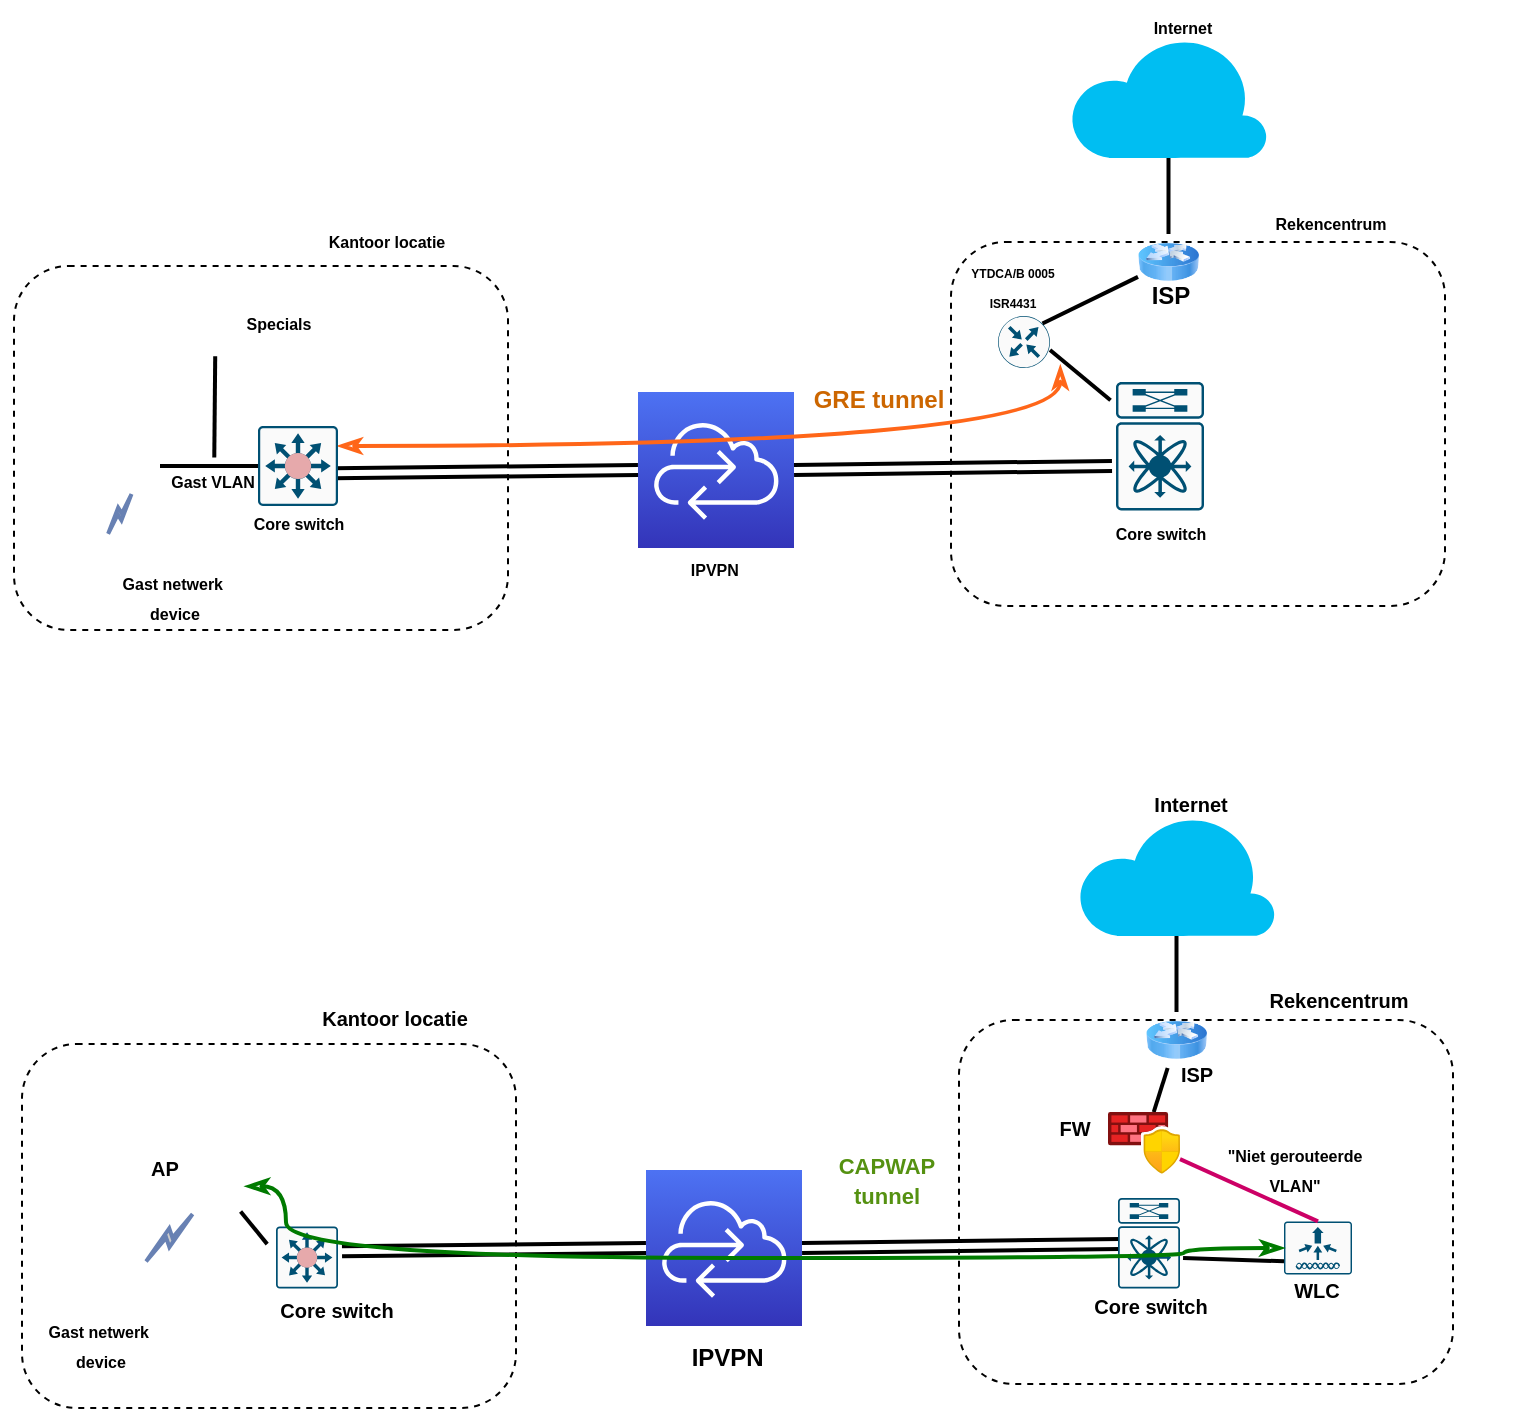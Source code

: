 <mxfile version="20.2.7" type="github">
  <diagram id="VM0ogiK-YN8mpaZoBhQb" name="Pagina-1">
    <mxGraphModel dx="813" dy="435" grid="0" gridSize="10" guides="1" tooltips="1" connect="1" arrows="1" fold="1" page="1" pageScale="1" pageWidth="1169" pageHeight="827" math="0" shadow="0">
      <root>
        <mxCell id="0" />
        <mxCell id="1" parent="0" />
        <mxCell id="9oH0NZ04z4cBZMcuwrg2-11" value="" style="rounded=1;whiteSpace=wrap;html=1;fillColor=none;dashed=1;" parent="1" vertex="1">
          <mxGeometry x="608.5" y="155" width="247" height="182" as="geometry" />
        </mxCell>
        <mxCell id="9oH0NZ04z4cBZMcuwrg2-9" value="" style="rounded=1;whiteSpace=wrap;html=1;fillColor=none;dashed=1;" parent="1" vertex="1">
          <mxGeometry x="140" y="167" width="247" height="182" as="geometry" />
        </mxCell>
        <mxCell id="9oH0NZ04z4cBZMcuwrg2-2" value="" style="shape=image;html=1;verticalAlign=top;verticalLabelPosition=bottom;labelBackgroundColor=#ffffff;imageAspect=0;aspect=fixed;image=https://cdn4.iconfinder.com/data/icons/for-your-interface-free-samples/128/Theatre-128.png" parent="1" vertex="1">
          <mxGeometry x="822" y="141" width="67" height="67" as="geometry" />
        </mxCell>
        <mxCell id="9oH0NZ04z4cBZMcuwrg2-3" value="" style="shape=image;html=1;verticalAlign=top;verticalLabelPosition=bottom;labelBackgroundColor=#ffffff;imageAspect=0;aspect=fixed;image=https://cdn1.iconfinder.com/data/icons/unicons-line-vol-1/24/building-128.png" parent="1" vertex="1">
          <mxGeometry x="133" y="142.5" width="45" height="45" as="geometry" />
        </mxCell>
        <mxCell id="9oH0NZ04z4cBZMcuwrg2-7" style="rounded=0;orthogonalLoop=1;jettySize=auto;html=1;exitX=1;exitY=0.5;exitDx=0;exitDy=0;exitPerimeter=0;shape=link;strokeWidth=2;" parent="1" source="9oH0NZ04z4cBZMcuwrg2-4" edge="1">
          <mxGeometry relative="1" as="geometry">
            <mxPoint x="551" y="269" as="sourcePoint" />
            <mxPoint x="689.0" y="266.95" as="targetPoint" />
          </mxGeometry>
        </mxCell>
        <mxCell id="9oH0NZ04z4cBZMcuwrg2-4" value="" style="sketch=0;points=[[0,0,0],[0.25,0,0],[0.5,0,0],[0.75,0,0],[1,0,0],[0,1,0],[0.25,1,0],[0.5,1,0],[0.75,1,0],[1,1,0],[0,0.25,0],[0,0.5,0],[0,0.75,0],[1,0.25,0],[1,0.5,0],[1,0.75,0]];outlineConnect=0;fontColor=#232F3E;gradientColor=#4D72F3;gradientDirection=north;fillColor=#3334B9;strokeColor=#ffffff;dashed=0;verticalLabelPosition=bottom;verticalAlign=top;align=center;html=1;fontSize=12;fontStyle=0;aspect=fixed;shape=mxgraph.aws4.resourceIcon;resIcon=mxgraph.aws4.cloud_control_api;" parent="1" vertex="1">
          <mxGeometry x="452" y="230" width="78" height="78" as="geometry" />
        </mxCell>
        <mxCell id="9oH0NZ04z4cBZMcuwrg2-6" style="rounded=0;orthogonalLoop=1;jettySize=auto;html=1;strokeWidth=2;shape=link;entryX=0;entryY=0.5;entryDx=0;entryDy=0;entryPerimeter=0;" parent="1" target="9oH0NZ04z4cBZMcuwrg2-4" edge="1">
          <mxGeometry relative="1" as="geometry">
            <mxPoint x="300" y="270.624" as="sourcePoint" />
            <mxPoint x="438" y="269.358" as="targetPoint" />
          </mxGeometry>
        </mxCell>
        <mxCell id="9oH0NZ04z4cBZMcuwrg2-8" value="" style="image;html=1;image=img/lib/clip_art/networking/Router_Icon_128x128.png" parent="1" vertex="1">
          <mxGeometry x="702" y="151" width="30.5" height="28" as="geometry" />
        </mxCell>
        <mxCell id="9oH0NZ04z4cBZMcuwrg2-21" style="edgeStyle=orthogonalEdgeStyle;curved=1;rounded=0;orthogonalLoop=1;jettySize=auto;html=1;exitX=1;exitY=0.25;exitDx=0;exitDy=0;exitPerimeter=0;entryX=1.198;entryY=0.952;entryDx=0;entryDy=0;entryPerimeter=0;endArrow=classicThin;endFill=0;strokeWidth=2;strokeColor=#FF6619;startArrow=classicThin;startFill=0;" parent="1" source="9oH0NZ04z4cBZMcuwrg2-10" target="9oH0NZ04z4cBZMcuwrg2-14" edge="1">
          <mxGeometry relative="1" as="geometry" />
        </mxCell>
        <mxCell id="9oH0NZ04z4cBZMcuwrg2-10" value="" style="sketch=0;points=[[0.015,0.015,0],[0.985,0.015,0],[0.985,0.985,0],[0.015,0.985,0],[0.25,0,0],[0.5,0,0],[0.75,0,0],[1,0.25,0],[1,0.5,0],[1,0.75,0],[0.75,1,0],[0.5,1,0],[0.25,1,0],[0,0.75,0],[0,0.5,0],[0,0.25,0]];verticalLabelPosition=bottom;html=1;verticalAlign=top;aspect=fixed;align=center;pointerEvents=1;shape=mxgraph.cisco19.rect;prIcon=secure_catalyst_switch_color2;fillColor=#FAFAFA;strokeColor=#005073;" parent="1" vertex="1">
          <mxGeometry x="262" y="247" width="40" height="40" as="geometry" />
        </mxCell>
        <mxCell id="9oH0NZ04z4cBZMcuwrg2-13" value="" style="sketch=0;points=[[0.015,0.015,0],[0.985,0.015,0],[0.985,0.985,0],[0.015,0.985,0],[0.25,0,0],[0.5,0,0],[0.75,0,0],[1,0.25,0],[1,0.5,0],[1,0.75,0],[0.75,1,0],[0.5,1,0],[0.25,1,0],[0,0.75,0],[0,0.5,0],[0,0.25,0]];verticalLabelPosition=bottom;html=1;verticalAlign=top;aspect=fixed;align=center;pointerEvents=1;shape=mxgraph.cisco19.rect;prIcon=nexus_7k;fillColor=#FAFAFA;strokeColor=#005073;dashed=1;" parent="1" vertex="1">
          <mxGeometry x="691" y="225" width="44" height="64.24" as="geometry" />
        </mxCell>
        <mxCell id="9oH0NZ04z4cBZMcuwrg2-14" value="" style="sketch=0;points=[[0.5,0,0],[1,0.5,0],[0.5,1,0],[0,0.5,0],[0.145,0.145,0],[0.856,0.145,0],[0.855,0.856,0],[0.145,0.855,0]];verticalLabelPosition=bottom;html=1;verticalAlign=top;aspect=fixed;align=center;pointerEvents=1;shape=mxgraph.cisco19.rect;prIcon=router;fillColor=#FAFAFA;strokeColor=#005073;dashed=1;" parent="1" vertex="1">
          <mxGeometry x="632" y="192" width="26" height="26" as="geometry" />
        </mxCell>
        <mxCell id="9oH0NZ04z4cBZMcuwrg2-15" value="" style="verticalLabelPosition=bottom;html=1;verticalAlign=top;align=center;strokeColor=none;fillColor=#00BEF2;shape=mxgraph.azure.cloud;dashed=1;" parent="1" vertex="1">
          <mxGeometry x="667.75" y="52" width="99" height="61" as="geometry" />
        </mxCell>
        <mxCell id="9oH0NZ04z4cBZMcuwrg2-18" value="" style="orthogonalLoop=1;jettySize=auto;html=1;rounded=0;strokeWidth=2;endArrow=none;endFill=0;entryX=-0.062;entryY=0.142;entryDx=0;entryDy=0;entryPerimeter=0;" parent="1" target="9oH0NZ04z4cBZMcuwrg2-13" edge="1">
          <mxGeometry width="80" relative="1" as="geometry">
            <mxPoint x="658" y="209" as="sourcePoint" />
            <mxPoint x="738" y="209" as="targetPoint" />
          </mxGeometry>
        </mxCell>
        <mxCell id="9oH0NZ04z4cBZMcuwrg2-19" value="" style="orthogonalLoop=1;jettySize=auto;html=1;rounded=0;strokeWidth=2;endArrow=none;endFill=0;entryX=0.856;entryY=0.145;entryDx=0;entryDy=0;entryPerimeter=0;" parent="1" source="9oH0NZ04z4cBZMcuwrg2-8" target="9oH0NZ04z4cBZMcuwrg2-14" edge="1">
          <mxGeometry width="80" relative="1" as="geometry">
            <mxPoint x="668.0" y="219" as="sourcePoint" />
            <mxPoint x="695.9" y="245.366" as="targetPoint" />
          </mxGeometry>
        </mxCell>
        <mxCell id="9oH0NZ04z4cBZMcuwrg2-20" value="" style="orthogonalLoop=1;jettySize=auto;html=1;rounded=0;strokeWidth=2;endArrow=none;endFill=0;entryX=0.5;entryY=0;entryDx=0;entryDy=0;exitX=0.5;exitY=1;exitDx=0;exitDy=0;exitPerimeter=0;" parent="1" source="9oH0NZ04z4cBZMcuwrg2-15" target="9oH0NZ04z4cBZMcuwrg2-8" edge="1">
          <mxGeometry width="80" relative="1" as="geometry">
            <mxPoint x="726.492" y="189" as="sourcePoint" />
            <mxPoint x="724" y="235" as="targetPoint" />
          </mxGeometry>
        </mxCell>
        <mxCell id="9oH0NZ04z4cBZMcuwrg2-22" value="&lt;b&gt;&lt;font style=&quot;font-size: 8px;&quot;&gt;Internet&lt;/font&gt;&lt;/b&gt;" style="text;html=1;resizable=0;autosize=1;align=center;verticalAlign=middle;points=[];fillColor=none;strokeColor=none;rounded=0;dashed=1;" parent="1" vertex="1">
          <mxGeometry x="700" y="34" width="47" height="26" as="geometry" />
        </mxCell>
        <mxCell id="9oH0NZ04z4cBZMcuwrg2-23" value="&lt;b&gt;ISP&lt;/b&gt;" style="text;html=1;resizable=0;autosize=1;align=center;verticalAlign=middle;points=[];fillColor=none;strokeColor=none;rounded=0;dashed=1;" parent="1" vertex="1">
          <mxGeometry x="699" y="169" width="37" height="26" as="geometry" />
        </mxCell>
        <mxCell id="9oH0NZ04z4cBZMcuwrg2-24" value="&lt;font style=&quot;font-size: 6px;&quot;&gt;&lt;b style=&quot;&quot;&gt;YTDCA/B 0005&lt;br&gt;ISR4431&lt;/b&gt;&lt;/font&gt;" style="text;html=1;resizable=0;autosize=1;align=center;verticalAlign=middle;points=[];fillColor=none;strokeColor=none;rounded=0;dashed=1;" parent="1" vertex="1">
          <mxGeometry x="608.5" y="155" width="60" height="41" as="geometry" />
        </mxCell>
        <mxCell id="9oH0NZ04z4cBZMcuwrg2-25" value="&lt;b&gt;&lt;font color=&quot;#cc6600&quot;&gt;GRE tunnel&lt;/font&gt;&lt;/b&gt;" style="text;html=1;resizable=0;autosize=1;align=center;verticalAlign=middle;points=[];fillColor=none;strokeColor=none;rounded=0;dashed=1;" parent="1" vertex="1">
          <mxGeometry x="530" y="221" width="83" height="26" as="geometry" />
        </mxCell>
        <mxCell id="9oH0NZ04z4cBZMcuwrg2-26" value="&lt;b&gt;&lt;font style=&quot;font-size: 8px;&quot;&gt;IPVPN&amp;nbsp;&lt;/font&gt;&lt;/b&gt;" style="text;html=1;resizable=0;autosize=1;align=center;verticalAlign=middle;points=[];fillColor=none;strokeColor=none;rounded=0;dashed=1;" parent="1" vertex="1">
          <mxGeometry x="469" y="305" width="44" height="26" as="geometry" />
        </mxCell>
        <mxCell id="9oH0NZ04z4cBZMcuwrg2-27" value="&lt;b&gt;&lt;font style=&quot;font-size: 8px;&quot;&gt;Kantoor locatie&lt;/font&gt;&lt;/b&gt;" style="text;html=1;resizable=0;autosize=1;align=center;verticalAlign=middle;points=[];fillColor=none;strokeColor=none;rounded=0;dashed=1;" parent="1" vertex="1">
          <mxGeometry x="288" y="141" width="76" height="26" as="geometry" />
        </mxCell>
        <mxCell id="9oH0NZ04z4cBZMcuwrg2-28" value="&lt;b&gt;&lt;font style=&quot;font-size: 8px;&quot;&gt;Rekencentrum&lt;/font&gt;&lt;/b&gt;" style="text;html=1;resizable=0;autosize=1;align=center;verticalAlign=middle;points=[];fillColor=none;strokeColor=none;rounded=0;dashed=1;" parent="1" vertex="1">
          <mxGeometry x="761" y="132" width="74" height="26" as="geometry" />
        </mxCell>
        <mxCell id="9oH0NZ04z4cBZMcuwrg2-29" value="&lt;b&gt;&lt;font style=&quot;font-size: 8px;&quot;&gt;Core switch&lt;/font&gt;&lt;/b&gt;" style="text;html=1;resizable=0;autosize=1;align=center;verticalAlign=middle;points=[];fillColor=none;strokeColor=none;rounded=0;dashed=1;" parent="1" vertex="1">
          <mxGeometry x="250.5" y="282" width="63" height="26" as="geometry" />
        </mxCell>
        <mxCell id="9oH0NZ04z4cBZMcuwrg2-30" value="&lt;b&gt;&lt;font style=&quot;font-size: 8px;&quot;&gt;Core switch&lt;/font&gt;&lt;/b&gt;" style="text;html=1;resizable=0;autosize=1;align=center;verticalAlign=middle;points=[];fillColor=none;strokeColor=none;rounded=0;dashed=1;" parent="1" vertex="1">
          <mxGeometry x="681.5" y="287" width="63" height="26" as="geometry" />
        </mxCell>
        <mxCell id="9oH0NZ04z4cBZMcuwrg2-31" value="" style="rounded=1;whiteSpace=wrap;html=1;fillColor=none;dashed=1;" parent="1" vertex="1">
          <mxGeometry x="612.5" y="544" width="247" height="182" as="geometry" />
        </mxCell>
        <mxCell id="9oH0NZ04z4cBZMcuwrg2-32" value="" style="rounded=1;whiteSpace=wrap;html=1;fillColor=none;dashed=1;" parent="1" vertex="1">
          <mxGeometry x="144" y="556" width="247" height="182" as="geometry" />
        </mxCell>
        <mxCell id="9oH0NZ04z4cBZMcuwrg2-33" value="" style="shape=image;html=1;verticalAlign=top;verticalLabelPosition=bottom;labelBackgroundColor=#ffffff;imageAspect=0;aspect=fixed;image=https://cdn4.iconfinder.com/data/icons/for-your-interface-free-samples/128/Theatre-128.png" parent="1" vertex="1">
          <mxGeometry x="822" y="536" width="67" height="67" as="geometry" />
        </mxCell>
        <mxCell id="9oH0NZ04z4cBZMcuwrg2-34" value="" style="shape=image;html=1;verticalAlign=top;verticalLabelPosition=bottom;labelBackgroundColor=#ffffff;imageAspect=0;aspect=fixed;image=https://cdn1.iconfinder.com/data/icons/unicons-line-vol-1/24/building-128.png" parent="1" vertex="1">
          <mxGeometry x="133" y="542" width="45" height="45" as="geometry" />
        </mxCell>
        <mxCell id="9oH0NZ04z4cBZMcuwrg2-35" style="rounded=0;orthogonalLoop=1;jettySize=auto;html=1;exitX=1;exitY=0.5;exitDx=0;exitDy=0;exitPerimeter=0;shape=link;strokeWidth=2;" parent="1" source="9oH0NZ04z4cBZMcuwrg2-36" edge="1">
          <mxGeometry relative="1" as="geometry">
            <mxPoint x="555" y="658" as="sourcePoint" />
            <mxPoint x="693.0" y="655.95" as="targetPoint" />
          </mxGeometry>
        </mxCell>
        <mxCell id="9oH0NZ04z4cBZMcuwrg2-36" value="" style="sketch=0;points=[[0,0,0],[0.25,0,0],[0.5,0,0],[0.75,0,0],[1,0,0],[0,1,0],[0.25,1,0],[0.5,1,0],[0.75,1,0],[1,1,0],[0,0.25,0],[0,0.5,0],[0,0.75,0],[1,0.25,0],[1,0.5,0],[1,0.75,0]];outlineConnect=0;fontColor=#232F3E;gradientColor=#4D72F3;gradientDirection=north;fillColor=#3334B9;strokeColor=#ffffff;dashed=0;verticalLabelPosition=bottom;verticalAlign=top;align=center;html=1;fontSize=12;fontStyle=0;aspect=fixed;shape=mxgraph.aws4.resourceIcon;resIcon=mxgraph.aws4.cloud_control_api;" parent="1" vertex="1">
          <mxGeometry x="456" y="619" width="78" height="78" as="geometry" />
        </mxCell>
        <mxCell id="9oH0NZ04z4cBZMcuwrg2-37" style="rounded=0;orthogonalLoop=1;jettySize=auto;html=1;strokeWidth=2;shape=link;entryX=0;entryY=0.5;entryDx=0;entryDy=0;entryPerimeter=0;" parent="1" target="9oH0NZ04z4cBZMcuwrg2-36" edge="1">
          <mxGeometry relative="1" as="geometry">
            <mxPoint x="304" y="659.624" as="sourcePoint" />
            <mxPoint x="442" y="658.358" as="targetPoint" />
          </mxGeometry>
        </mxCell>
        <mxCell id="9oH0NZ04z4cBZMcuwrg2-38" value="" style="image;html=1;image=img/lib/clip_art/networking/Router_Icon_128x128.png" parent="1" vertex="1">
          <mxGeometry x="706" y="540" width="30.5" height="28" as="geometry" />
        </mxCell>
        <mxCell id="9oH0NZ04z4cBZMcuwrg2-40" value="" style="sketch=0;points=[[0.015,0.015,0],[0.985,0.015,0],[0.985,0.985,0],[0.015,0.985,0],[0.25,0,0],[0.5,0,0],[0.75,0,0],[1,0.25,0],[1,0.5,0],[1,0.75,0],[0.75,1,0],[0.5,1,0],[0.25,1,0],[0,0.75,0],[0,0.5,0],[0,0.25,0]];verticalLabelPosition=bottom;html=1;verticalAlign=top;aspect=fixed;align=center;pointerEvents=1;shape=mxgraph.cisco19.rect;prIcon=secure_catalyst_switch_color2;fillColor=#FAFAFA;strokeColor=#005073;" parent="1" vertex="1">
          <mxGeometry x="271" y="647.26" width="31" height="31" as="geometry" />
        </mxCell>
        <mxCell id="9oH0NZ04z4cBZMcuwrg2-41" value="" style="sketch=0;points=[[0.015,0.015,0],[0.985,0.015,0],[0.985,0.985,0],[0.015,0.985,0],[0.25,0,0],[0.5,0,0],[0.75,0,0],[1,0.25,0],[1,0.5,0],[1,0.75,0],[0.75,1,0],[0.5,1,0],[0.25,1,0],[0,0.75,0],[0,0.5,0],[0,0.25,0]];verticalLabelPosition=bottom;html=1;verticalAlign=top;aspect=fixed;align=center;pointerEvents=1;shape=mxgraph.cisco19.rect;prIcon=nexus_7k;fillColor=#FAFAFA;strokeColor=#005073;dashed=1;" parent="1" vertex="1">
          <mxGeometry x="692" y="633" width="31" height="45.26" as="geometry" />
        </mxCell>
        <mxCell id="9oH0NZ04z4cBZMcuwrg2-43" value="" style="verticalLabelPosition=bottom;html=1;verticalAlign=top;align=center;strokeColor=none;fillColor=#00BEF2;shape=mxgraph.azure.cloud;dashed=1;" parent="1" vertex="1">
          <mxGeometry x="671.75" y="441" width="99" height="61" as="geometry" />
        </mxCell>
        <mxCell id="9oH0NZ04z4cBZMcuwrg2-44" value="" style="orthogonalLoop=1;jettySize=auto;html=1;rounded=0;strokeWidth=2;endArrow=none;endFill=0;entryX=1.049;entryY=0.662;entryDx=0;entryDy=0;entryPerimeter=0;exitX=0;exitY=0.75;exitDx=0;exitDy=0;exitPerimeter=0;" parent="1" source="9oH0NZ04z4cBZMcuwrg2-60" target="9oH0NZ04z4cBZMcuwrg2-41" edge="1">
          <mxGeometry width="80" relative="1" as="geometry">
            <mxPoint x="662.0" y="598" as="sourcePoint" />
            <mxPoint x="742" y="598" as="targetPoint" />
          </mxGeometry>
        </mxCell>
        <mxCell id="9oH0NZ04z4cBZMcuwrg2-45" value="" style="orthogonalLoop=1;jettySize=auto;html=1;rounded=0;strokeWidth=2;endArrow=none;endFill=0;" parent="1" source="9oH0NZ04z4cBZMcuwrg2-38" target="9oH0NZ04z4cBZMcuwrg2-70" edge="1">
          <mxGeometry width="80" relative="1" as="geometry">
            <mxPoint x="672.0" y="608" as="sourcePoint" />
            <mxPoint x="602" y="497" as="targetPoint" />
          </mxGeometry>
        </mxCell>
        <mxCell id="9oH0NZ04z4cBZMcuwrg2-46" value="" style="orthogonalLoop=1;jettySize=auto;html=1;rounded=0;strokeWidth=2;endArrow=none;endFill=0;entryX=0.5;entryY=0;entryDx=0;entryDy=0;exitX=0.5;exitY=1;exitDx=0;exitDy=0;exitPerimeter=0;" parent="1" source="9oH0NZ04z4cBZMcuwrg2-43" target="9oH0NZ04z4cBZMcuwrg2-38" edge="1">
          <mxGeometry width="80" relative="1" as="geometry">
            <mxPoint x="730.492" y="578" as="sourcePoint" />
            <mxPoint x="728" y="624" as="targetPoint" />
          </mxGeometry>
        </mxCell>
        <mxCell id="9oH0NZ04z4cBZMcuwrg2-47" value="&lt;b&gt;&lt;font style=&quot;font-size: 10px;&quot;&gt;Internet&lt;/font&gt;&lt;/b&gt;" style="text;html=1;resizable=0;autosize=1;align=center;verticalAlign=middle;points=[];fillColor=none;strokeColor=none;rounded=0;dashed=1;" parent="1" vertex="1">
          <mxGeometry x="700" y="423" width="55" height="26" as="geometry" />
        </mxCell>
        <mxCell id="9oH0NZ04z4cBZMcuwrg2-48" value="&lt;b&gt;&lt;font style=&quot;font-size: 10px;&quot;&gt;ISP&lt;/font&gt;&lt;/b&gt;" style="text;html=1;resizable=0;autosize=1;align=center;verticalAlign=middle;points=[];fillColor=none;strokeColor=none;rounded=0;dashed=1;" parent="1" vertex="1">
          <mxGeometry x="714" y="558" width="34" height="26" as="geometry" />
        </mxCell>
        <mxCell id="9oH0NZ04z4cBZMcuwrg2-49" value="&lt;b style=&quot;&quot;&gt;&lt;font style=&quot;font-size: 10px;&quot;&gt;WLC&lt;/font&gt;&lt;/b&gt;" style="text;html=1;resizable=0;autosize=1;align=center;verticalAlign=middle;points=[];fillColor=none;strokeColor=none;rounded=0;dashed=1;" parent="1" vertex="1">
          <mxGeometry x="770.75" y="666" width="41" height="26" as="geometry" />
        </mxCell>
        <mxCell id="9oH0NZ04z4cBZMcuwrg2-50" value="&lt;b style=&quot;font-size: 11px;&quot;&gt;&lt;font color=&quot;#559111&quot; style=&quot;font-size: 11px;&quot;&gt;CAPWAP&lt;br&gt;tunnel&lt;/font&gt;&lt;br&gt;&lt;/b&gt;" style="text;html=1;resizable=0;autosize=1;align=center;verticalAlign=middle;points=[];rounded=0;dashed=1;" parent="1" vertex="1">
          <mxGeometry x="543" y="603" width="66" height="41" as="geometry" />
        </mxCell>
        <mxCell id="9oH0NZ04z4cBZMcuwrg2-51" value="&lt;b&gt;IPVPN&amp;nbsp;&lt;/b&gt;" style="text;html=1;resizable=0;autosize=1;align=center;verticalAlign=middle;points=[];fillColor=none;strokeColor=none;rounded=0;dashed=1;" parent="1" vertex="1">
          <mxGeometry x="469" y="700" width="57" height="26" as="geometry" />
        </mxCell>
        <mxCell id="9oH0NZ04z4cBZMcuwrg2-52" value="&lt;b&gt;&lt;font style=&quot;font-size: 10px;&quot;&gt;Kantoor locatie&lt;/font&gt;&lt;/b&gt;" style="text;html=1;resizable=0;autosize=1;align=center;verticalAlign=middle;points=[];fillColor=none;strokeColor=none;rounded=0;dashed=1;" parent="1" vertex="1">
          <mxGeometry x="284" y="530" width="91" height="26" as="geometry" />
        </mxCell>
        <mxCell id="9oH0NZ04z4cBZMcuwrg2-53" value="&lt;b&gt;&lt;font style=&quot;font-size: 10px;&quot;&gt;Rekencentrum&lt;/font&gt;&lt;/b&gt;" style="text;html=1;resizable=0;autosize=1;align=center;verticalAlign=middle;points=[];fillColor=none;strokeColor=none;rounded=0;dashed=1;" parent="1" vertex="1">
          <mxGeometry x="758" y="521" width="87" height="26" as="geometry" />
        </mxCell>
        <mxCell id="9oH0NZ04z4cBZMcuwrg2-54" value="&lt;b&gt;&lt;font style=&quot;font-size: 10px;&quot;&gt;Core switch&lt;/font&gt;&lt;/b&gt;" style="text;html=1;resizable=0;autosize=1;align=center;verticalAlign=middle;points=[];fillColor=none;strokeColor=none;rounded=0;dashed=1;" parent="1" vertex="1">
          <mxGeometry x="263" y="676" width="75" height="26" as="geometry" />
        </mxCell>
        <mxCell id="9oH0NZ04z4cBZMcuwrg2-55" value="&lt;b&gt;&lt;font style=&quot;font-size: 10px;&quot;&gt;Core switch&lt;/font&gt;&lt;/b&gt;" style="text;html=1;resizable=0;autosize=1;align=center;verticalAlign=middle;points=[];fillColor=none;strokeColor=none;rounded=0;dashed=1;" parent="1" vertex="1">
          <mxGeometry x="670.5" y="674" width="75" height="26" as="geometry" />
        </mxCell>
        <mxCell id="9oH0NZ04z4cBZMcuwrg2-60" value="" style="sketch=0;points=[[0.015,0.015,0],[0.985,0.015,0],[0.985,0.985,0],[0.015,0.985,0],[0.25,0,0],[0.5,0,0],[0.75,0,0],[1,0.25,0],[1,0.5,0],[1,0.75,0],[0.75,1,0],[0.5,1,0],[0.25,1,0],[0,0.75,0],[0,0.5,0],[0,0.25,0]];verticalLabelPosition=bottom;html=1;verticalAlign=top;aspect=fixed;align=center;pointerEvents=1;shape=mxgraph.cisco19.rect;prIcon=wireless_lan_controller;fillColor=#FAFAFA;strokeColor=#005073;dashed=1;fontSize=6;fontColor=#CC6600;" parent="1" vertex="1">
          <mxGeometry x="775" y="644.72" width="34" height="26.56" as="geometry" />
        </mxCell>
        <mxCell id="9oH0NZ04z4cBZMcuwrg2-62" value="" style="group" parent="1" vertex="1" connectable="0">
          <mxGeometry x="225" y="585" width="36" height="59" as="geometry" />
        </mxCell>
        <mxCell id="9oH0NZ04z4cBZMcuwrg2-59" value="" style="shape=image;html=1;verticalAlign=top;verticalLabelPosition=bottom;labelBackgroundColor=#ffffff;imageAspect=0;aspect=fixed;image=https://cdn2.iconfinder.com/data/icons/woothemes/PNG/signal.png;dashed=1;fontSize=6;fontColor=#CC6600;fillColor=none;" parent="9oH0NZ04z4cBZMcuwrg2-62" vertex="1">
          <mxGeometry width="36" height="36" as="geometry" />
        </mxCell>
        <mxCell id="9oH0NZ04z4cBZMcuwrg2-61" value="" style="shape=image;html=1;verticalAlign=top;verticalLabelPosition=bottom;labelBackgroundColor=#ffffff;imageAspect=0;aspect=fixed;image=https://cdn2.iconfinder.com/data/icons/32pxmania/drives_13.png;dashed=1;fontSize=6;fontColor=#CC6600;fillColor=none;" parent="9oH0NZ04z4cBZMcuwrg2-62" vertex="1">
          <mxGeometry x="5.368" y="29.5" width="25.263" height="25.263" as="geometry" />
        </mxCell>
        <mxCell id="9oH0NZ04z4cBZMcuwrg2-63" value="" style="orthogonalLoop=1;jettySize=auto;html=1;rounded=0;strokeWidth=2;endArrow=none;endFill=0;entryX=-0.142;entryY=0.284;entryDx=0;entryDy=0;entryPerimeter=0;" parent="1" source="9oH0NZ04z4cBZMcuwrg2-61" target="9oH0NZ04z4cBZMcuwrg2-40" edge="1">
          <mxGeometry width="80" relative="1" as="geometry">
            <mxPoint x="672.0" y="608" as="sourcePoint" />
            <mxPoint x="700.078" y="649.427" as="targetPoint" />
          </mxGeometry>
        </mxCell>
        <mxCell id="9oH0NZ04z4cBZMcuwrg2-39" style="edgeStyle=orthogonalEdgeStyle;curved=1;rounded=0;orthogonalLoop=1;jettySize=auto;html=1;endArrow=classicThin;endFill=0;strokeWidth=2;strokeColor=#007A00;startArrow=classicThin;startFill=0;entryX=0;entryY=0.5;entryDx=0;entryDy=0;entryPerimeter=0;fillColor=#e1d5e7;" parent="1" source="9oH0NZ04z4cBZMcuwrg2-61" target="9oH0NZ04z4cBZMcuwrg2-60" edge="1">
          <mxGeometry relative="1" as="geometry">
            <mxPoint x="450" y="580" as="sourcePoint" />
            <mxPoint x="667.148" y="605.752" as="targetPoint" />
            <Array as="points">
              <mxPoint x="276" y="627" />
              <mxPoint x="276" y="663" />
              <mxPoint x="725" y="663" />
              <mxPoint x="725" y="658" />
            </Array>
          </mxGeometry>
        </mxCell>
        <mxCell id="9oH0NZ04z4cBZMcuwrg2-64" value="&lt;b style=&quot;&quot;&gt;&lt;font style=&quot;font-size: 10px;&quot;&gt;AP&lt;/font&gt;&lt;/b&gt;" style="text;html=1;resizable=0;autosize=1;align=center;verticalAlign=middle;points=[];fillColor=none;strokeColor=none;rounded=0;dashed=1;" parent="1" vertex="1">
          <mxGeometry x="199" y="604.62" width="32" height="26" as="geometry" />
        </mxCell>
        <mxCell id="9oH0NZ04z4cBZMcuwrg2-68" value="&lt;b style=&quot;font-size: 8px;&quot;&gt;&lt;font style=&quot;font-size: 8px;&quot;&gt;Gast netwerk&amp;nbsp;&lt;br&gt;device&lt;br&gt;&lt;/font&gt;&lt;/b&gt;" style="text;html=1;resizable=0;autosize=1;align=center;verticalAlign=middle;points=[];fillColor=none;strokeColor=none;rounded=0;dashed=1;" parent="1" vertex="1">
          <mxGeometry x="148" y="685" width="70" height="41" as="geometry" />
        </mxCell>
        <mxCell id="9oH0NZ04z4cBZMcuwrg2-70" value="" style="aspect=fixed;html=1;points=[];align=center;image;fontSize=12;image=img/lib/azure2/networking/Azure_Firewall_Manager.svg;dashed=1;fontColor=#559111;fillColor=none;" parent="1" vertex="1">
          <mxGeometry x="687" y="590" width="36" height="30.86" as="geometry" />
        </mxCell>
        <mxCell id="9oH0NZ04z4cBZMcuwrg2-71" value="" style="orthogonalLoop=1;jettySize=auto;html=1;rounded=0;strokeWidth=2;endArrow=none;endFill=0;exitX=0.5;exitY=0;exitDx=0;exitDy=0;exitPerimeter=0;strokeColor=#CC0066;" parent="1" source="9oH0NZ04z4cBZMcuwrg2-60" target="9oH0NZ04z4cBZMcuwrg2-70" edge="1">
          <mxGeometry width="80" relative="1" as="geometry">
            <mxPoint x="731.25" y="512" as="sourcePoint" />
            <mxPoint x="731.25" y="550" as="targetPoint" />
          </mxGeometry>
        </mxCell>
        <mxCell id="9oH0NZ04z4cBZMcuwrg2-72" value="&lt;b&gt;&lt;font style=&quot;font-size: 10px;&quot;&gt;FW&lt;/font&gt;&lt;/b&gt;" style="text;html=1;resizable=0;autosize=1;align=center;verticalAlign=middle;points=[];fillColor=none;strokeColor=none;rounded=0;dashed=1;" parent="1" vertex="1">
          <mxGeometry x="653" y="585" width="34" height="26" as="geometry" />
        </mxCell>
        <mxCell id="9oH0NZ04z4cBZMcuwrg2-73" value="&lt;b style=&quot;font-size: 8px;&quot;&gt;&lt;font style=&quot;font-size: 8px;&quot;&gt;&quot;Niet gerouteerde &lt;br&gt;VLAN&quot;&lt;/font&gt;&lt;/b&gt;" style="text;html=1;resizable=0;autosize=1;align=center;verticalAlign=middle;points=[];fillColor=none;strokeColor=none;rounded=0;dashed=1;" parent="1" vertex="1">
          <mxGeometry x="737" y="597.12" width="85" height="41" as="geometry" />
        </mxCell>
        <mxCell id="5yRRETKZ_SLh5IZ-PVxl-4" value="" style="orthogonalLoop=1;jettySize=auto;html=1;rounded=0;strokeWidth=2;endArrow=none;endFill=0;exitX=0;exitY=0.5;exitDx=0;exitDy=0;exitPerimeter=0;" edge="1" parent="1" source="9oH0NZ04z4cBZMcuwrg2-10">
          <mxGeometry width="80" relative="1" as="geometry">
            <mxPoint x="265.76" y="246.997" as="sourcePoint" />
            <mxPoint x="213" y="267" as="targetPoint" />
          </mxGeometry>
        </mxCell>
        <mxCell id="5yRRETKZ_SLh5IZ-PVxl-1" value="" style="group" vertex="1" connectable="0" parent="1">
          <mxGeometry x="190" y="230" width="32" height="55" as="geometry" />
        </mxCell>
        <mxCell id="5yRRETKZ_SLh5IZ-PVxl-2" value="" style="shape=image;html=1;verticalAlign=top;verticalLabelPosition=bottom;labelBackgroundColor=#ffffff;imageAspect=0;aspect=fixed;image=https://cdn2.iconfinder.com/data/icons/woothemes/PNG/signal.png;dashed=1;fontSize=6;fontColor=#CC6600;fillColor=none;" vertex="1" parent="5yRRETKZ_SLh5IZ-PVxl-1">
          <mxGeometry width="32" height="32" as="geometry" />
        </mxCell>
        <mxCell id="5yRRETKZ_SLh5IZ-PVxl-3" value="" style="shape=image;html=1;verticalAlign=top;verticalLabelPosition=bottom;labelBackgroundColor=#ffffff;imageAspect=0;aspect=fixed;image=https://cdn2.iconfinder.com/data/icons/32pxmania/drives_13.png;dashed=1;fontSize=6;fontColor=#CC6600;fillColor=none;" vertex="1" parent="5yRRETKZ_SLh5IZ-PVxl-1">
          <mxGeometry x="4.772" y="27.5" width="22.456" height="22.456" as="geometry" />
        </mxCell>
        <mxCell id="5yRRETKZ_SLh5IZ-PVxl-5" value="" style="group" vertex="1" connectable="0" parent="1">
          <mxGeometry x="173" y="666" width="32" height="32" as="geometry" />
        </mxCell>
        <mxCell id="9oH0NZ04z4cBZMcuwrg2-67" value="" style="shape=image;html=1;verticalAlign=top;verticalLabelPosition=bottom;labelBackgroundColor=#ffffff;imageAspect=0;aspect=fixed;image=https://cdn3.iconfinder.com/data/icons/flatforlinux/128/1%20-%20Macbook%20Pro.png;dashed=1;fontSize=10;fontColor=#559111;fillColor=none;" parent="5yRRETKZ_SLh5IZ-PVxl-5" vertex="1">
          <mxGeometry width="32" height="32" as="geometry" />
        </mxCell>
        <mxCell id="9oH0NZ04z4cBZMcuwrg2-69" value="" style="html=1;outlineConnect=0;fillColor=#CCCCCC;strokeColor=#6881B3;gradientColor=none;gradientDirection=north;strokeWidth=2;shape=mxgraph.networks.comm_link_edge;html=1;rounded=0;fontSize=10;fontColor=#559111;startArrow=classicThin;startFill=0;endArrow=classicThin;endFill=0;curved=1;" parent="5yRRETKZ_SLh5IZ-PVxl-5" source="9oH0NZ04z4cBZMcuwrg2-67" target="9oH0NZ04z4cBZMcuwrg2-61" edge="1">
          <mxGeometry width="100" height="100" relative="1" as="geometry">
            <mxPoint x="89" y="-160" as="sourcePoint" />
            <mxPoint x="189" y="-260" as="targetPoint" />
          </mxGeometry>
        </mxCell>
        <mxCell id="5yRRETKZ_SLh5IZ-PVxl-6" value="" style="group" vertex="1" connectable="0" parent="1">
          <mxGeometry x="161" y="302" width="32" height="32" as="geometry" />
        </mxCell>
        <mxCell id="5yRRETKZ_SLh5IZ-PVxl-7" value="" style="shape=image;html=1;verticalAlign=top;verticalLabelPosition=bottom;labelBackgroundColor=#ffffff;imageAspect=0;aspect=fixed;image=https://cdn3.iconfinder.com/data/icons/flatforlinux/128/1%20-%20Macbook%20Pro.png;dashed=1;fontSize=10;fontColor=#559111;fillColor=none;" vertex="1" parent="5yRRETKZ_SLh5IZ-PVxl-6">
          <mxGeometry width="32" height="32" as="geometry" />
        </mxCell>
        <mxCell id="5yRRETKZ_SLh5IZ-PVxl-8" value="" style="html=1;outlineConnect=0;fillColor=#CCCCCC;strokeColor=#6881B3;gradientColor=none;gradientDirection=north;strokeWidth=2;shape=mxgraph.networks.comm_link_edge;html=1;rounded=0;fontSize=10;fontColor=#559111;startArrow=classicThin;startFill=0;endArrow=classicThin;endFill=0;curved=1;" edge="1" parent="1" source="5yRRETKZ_SLh5IZ-PVxl-7" target="5yRRETKZ_SLh5IZ-PVxl-3">
          <mxGeometry width="100" height="100" relative="1" as="geometry">
            <mxPoint x="250" y="142" as="sourcePoint" />
            <mxPoint x="236" y="244" as="targetPoint" />
          </mxGeometry>
        </mxCell>
        <mxCell id="5yRRETKZ_SLh5IZ-PVxl-9" value="&lt;b style=&quot;font-size: 8px;&quot;&gt;&lt;font style=&quot;font-size: 8px;&quot;&gt;Gast netwerk&amp;nbsp;&lt;br&gt;device&lt;br&gt;&lt;/font&gt;&lt;/b&gt;" style="text;html=1;resizable=0;autosize=1;align=center;verticalAlign=middle;points=[];fillColor=none;strokeColor=none;rounded=0;dashed=1;" vertex="1" parent="1">
          <mxGeometry x="185" y="311" width="70" height="41" as="geometry" />
        </mxCell>
        <mxCell id="5yRRETKZ_SLh5IZ-PVxl-10" value="&lt;b&gt;&lt;font style=&quot;font-size: 8px;&quot;&gt;Gast VLAN&lt;/font&gt;&lt;/b&gt;" style="text;html=1;resizable=0;autosize=1;align=center;verticalAlign=middle;points=[];fillColor=none;strokeColor=none;rounded=0;dashed=1;" vertex="1" parent="1">
          <mxGeometry x="209" y="261" width="60" height="26" as="geometry" />
        </mxCell>
        <mxCell id="5yRRETKZ_SLh5IZ-PVxl-16" value="" style="group" vertex="1" connectable="0" parent="1">
          <mxGeometry x="220.5" y="187.5" width="30.5" height="27" as="geometry" />
        </mxCell>
        <mxCell id="5yRRETKZ_SLh5IZ-PVxl-13" value="" style="shape=image;html=1;verticalAlign=top;verticalLabelPosition=bottom;labelBackgroundColor=#ffffff;imageAspect=0;aspect=fixed;image=https://cdn4.iconfinder.com/data/icons/ios-web-user-interface-multi-circle-flat-vol-7/512/Ipod_music_electronic_device_music_ipod_songs-128.png;fontSize=8;" vertex="1" parent="5yRRETKZ_SLh5IZ-PVxl-16">
          <mxGeometry x="9.705" y="3.857" width="20.795" height="20.795" as="geometry" />
        </mxCell>
        <mxCell id="5yRRETKZ_SLh5IZ-PVxl-15" value="" style="shape=image;html=1;verticalAlign=top;verticalLabelPosition=bottom;labelBackgroundColor=#ffffff;imageAspect=0;aspect=fixed;image=https://cdn1.iconfinder.com/data/icons/computer-hardware-cute-style-vol-1/52/cable__connector__usb__tech__plug__connection__device-128.png;fontSize=8;" vertex="1" parent="5yRRETKZ_SLh5IZ-PVxl-16">
          <mxGeometry width="11.091" height="11.091" as="geometry" />
        </mxCell>
        <mxCell id="5yRRETKZ_SLh5IZ-PVxl-17" value="" style="orthogonalLoop=1;jettySize=auto;html=1;rounded=0;strokeWidth=2;endArrow=none;endFill=0;entryX=0.519;entryY=0.066;entryDx=0;entryDy=0;exitX=0.5;exitY=1;exitDx=0;exitDy=0;entryPerimeter=0;" edge="1" parent="1" source="5yRRETKZ_SLh5IZ-PVxl-13" target="5yRRETKZ_SLh5IZ-PVxl-10">
          <mxGeometry width="80" relative="1" as="geometry">
            <mxPoint x="242.71" y="212" as="sourcePoint" />
            <mxPoint x="242.71" y="250" as="targetPoint" />
          </mxGeometry>
        </mxCell>
        <mxCell id="5yRRETKZ_SLh5IZ-PVxl-19" value="&lt;b&gt;&lt;font style=&quot;font-size: 8px;&quot;&gt;Specials&lt;/font&gt;&lt;/b&gt;" style="text;html=1;resizable=0;autosize=1;align=center;verticalAlign=middle;points=[];fillColor=none;strokeColor=none;rounded=0;dashed=1;" vertex="1" parent="1">
          <mxGeometry x="247" y="182" width="50" height="26" as="geometry" />
        </mxCell>
      </root>
    </mxGraphModel>
  </diagram>
</mxfile>
